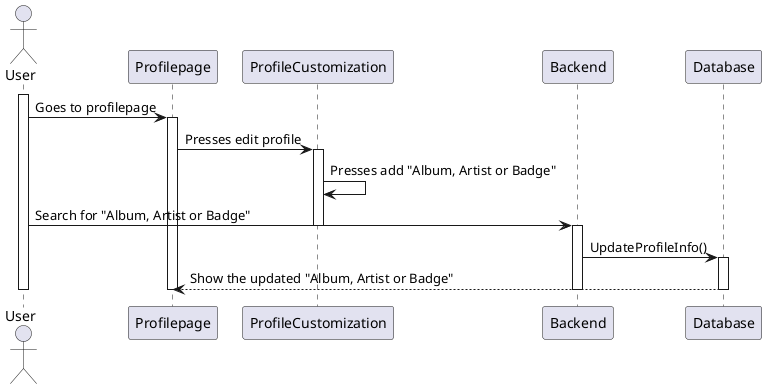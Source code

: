 @startuml "Update Album/Artist/Badge"
actor User
participant Profilepage
participant ProfileCustomization
participant Backend
participant Database

Activate User
User -> Profilepage: Goes to profilepage
Activate Profilepage
Profilepage -> ProfileCustomization: Presses edit profile
Activate ProfileCustomization
ProfileCustomization -> ProfileCustomization: Presses add "Album, Artist or Badge"
User -> Backend: Search for "Album, Artist or Badge"
Deactivate ProfileCustomization
Activate Backend
Backend -> Database: UpdateProfileInfo()
Activate Database
Database --> Profilepage: Show the updated "Album, Artist or Badge"
Deactivate Database
Deactivate Backend
Deactivate Profilepage
Deactivate User
@enduml

@startuml "Spotify fetching"
participant "SpotifySearch"
participant "SpotifyAPI"
participant "Spotify"
Activate SpotifySearch
SpotifySearch -> SpotifyAPI: GetContent(contentname)
Activate SpotifyAPI
SpotifyAPI -> SpotifyAPI: Fetches ClientID & ClientSECRET
SpotifyAPI -> Spotify: GetToken()
Activate Spotify
Spotify -> SpotifyAPI: Returns token
SpotifyAPI -> Spotify: Search(query, contentname)
Spotify -> SpotifySearch: Returns json file
Deactivate Spotify
Deactivate SpotifyAPI
Deactivate SpotifySearch
@enduml

@startuml "Uptde SongOTD"
actor User
participant Profilepage
participant ProfileCustomization
participant Backend
participant Database
activate User

User -> Profilepage: Goes to profilepage
activate Profilepage
Profilepage -> ProfileCustomization: Presses edit profile
activate ProfileCustomization
ProfileCustomization -> ProfileCustomization: Presses add song of the day
User -> Backend: Search for song
deactivate ProfileCustomization
activate Backend
Backend -> Database: UpdateProfileInfo()
activate Database
Database --> Profilepage: Show the updated song
deactivate Database
deactivate Backend
deactivate Profilepage
deactivate User
@enduml

@startuml "Register"
actor User
participant Frontend
participant Backend
participant Database

User -> Frontend: Enters username, email, password
activate User
activate Frontend

Frontend -> Backend: Sends registration request
activate Backend

Backend -> Database: Checks if email/username exists
activate Database

Database --> Backend: Returns result (available or taken)
deactivate Database

alt If email/username is taken
    Backend -> Frontend: Show "Error: Email/Username Taken"
else If email/username is available
    Backend -> Database: Stores new user data (hashed password)
    activate Database
    Database --> Backend: Confirms successful storage
    deactivate Database
    Backend -> Frontend: Show "Registration Successful"
    deactivate Backend
end

Frontend -> User: Displays registration result
deactivate Frontend
deactivate User
@enduml

@startuml "Login"
actor User
participant Frontend
participant Backend
participant Database

User -> Frontend: Enters email and password
activate User
activate Frontend

Frontend -> Backend: Sends login request
activate Backend

Backend -> Database: Retrieves user data by email
activate Database

Database --> Backend: Returns user data (including hashed password)
deactivate Database

Backend -> Backend: Compares input password with stored hash

alt If password is incorrect
    Backend -> Frontend: Show "Invalid Credentials" message
else If password is correct
    Backend -> Frontend: Generate session token
    Backend -> Frontend: Return user session
    deactivate Backend
end

Frontend -> User: Redirect to profile/dashboard
deactivate Frontend
deactivate User
@enduml

